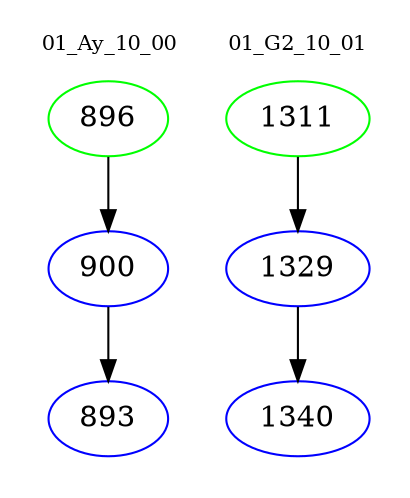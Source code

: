 digraph{
subgraph cluster_0 {
color = white
label = "01_Ay_10_00";
fontsize=10;
T0_896 [label="896", color="green"]
T0_896 -> T0_900 [color="black"]
T0_900 [label="900", color="blue"]
T0_900 -> T0_893 [color="black"]
T0_893 [label="893", color="blue"]
}
subgraph cluster_1 {
color = white
label = "01_G2_10_01";
fontsize=10;
T1_1311 [label="1311", color="green"]
T1_1311 -> T1_1329 [color="black"]
T1_1329 [label="1329", color="blue"]
T1_1329 -> T1_1340 [color="black"]
T1_1340 [label="1340", color="blue"]
}
}
